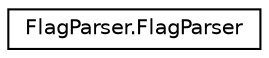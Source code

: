 digraph "Graphical Class Hierarchy"
{
 // LATEX_PDF_SIZE
  edge [fontname="Helvetica",fontsize="10",labelfontname="Helvetica",labelfontsize="10"];
  node [fontname="Helvetica",fontsize="10",shape=record];
  rankdir="LR";
  Node0 [label="FlagParser.FlagParser",height=0.2,width=0.4,color="black", fillcolor="white", style="filled",URL="$classFlagParser_1_1FlagParser.html",tooltip="EPITECH PROJECT, 2023 zappy File description: FlagParser.py."];
}
